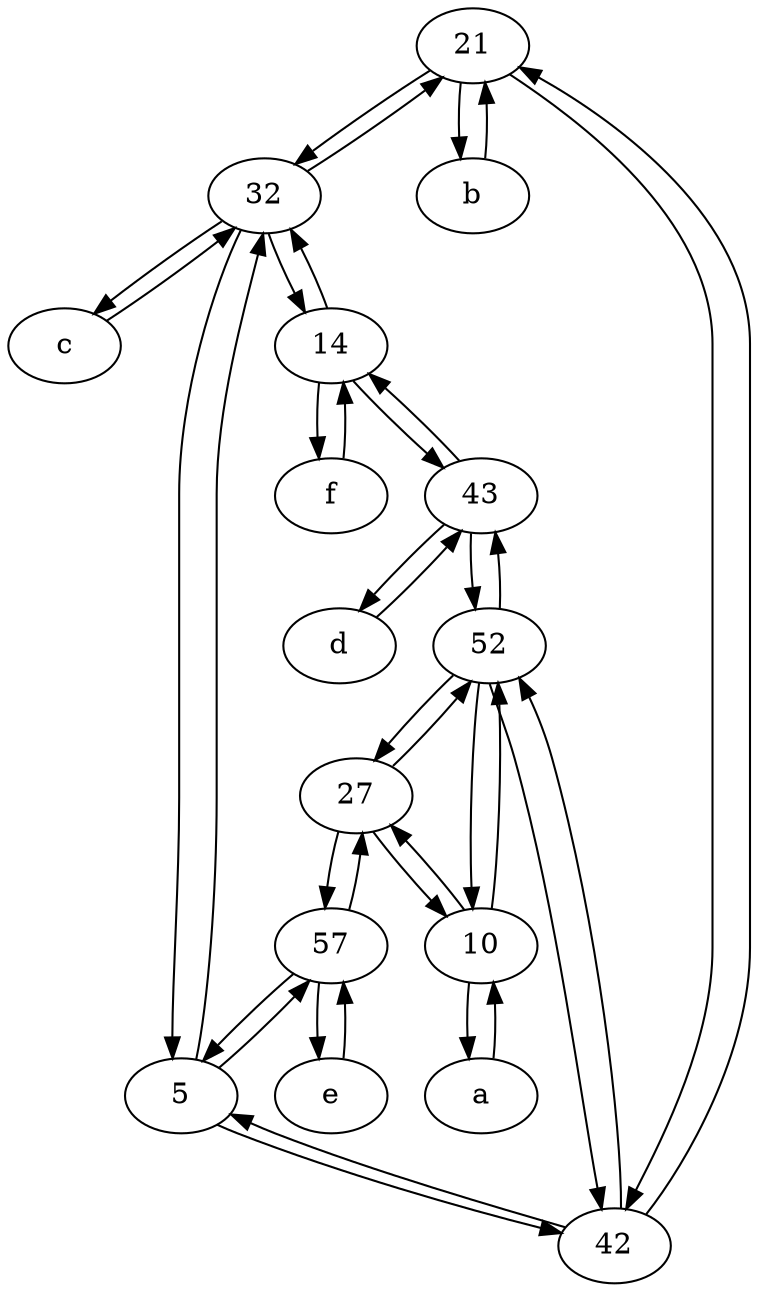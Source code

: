 digraph  {
	21;
	57;
	e [pos="30,50!"];
	f [pos="15,45!"];
	27;
	32;
	10;
	c [pos="20,10!"];
	5;
	43;
	14;
	b [pos="50,20!"];
	d [pos="20,30!"];
	52;
	42;
	a [pos="40,10!"];
	5 -> 57;
	52 -> 43;
	f -> 14;
	32 -> 5;
	21 -> 32;
	21 -> 42;
	14 -> 32;
	b -> 21;
	42 -> 21;
	42 -> 52;
	c -> 32;
	10 -> 52;
	5 -> 42;
	27 -> 10;
	52 -> 42;
	32 -> 21;
	14 -> 43;
	43 -> 14;
	10 -> 27;
	14 -> f;
	52 -> 27;
	43 -> d;
	32 -> c;
	57 -> 27;
	5 -> 32;
	10 -> a;
	27 -> 52;
	57 -> 5;
	32 -> 14;
	42 -> 5;
	43 -> 52;
	a -> 10;
	21 -> b;
	e -> 57;
	57 -> e;
	d -> 43;
	52 -> 10;
	27 -> 57;

	}